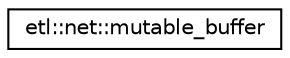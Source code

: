 digraph "Graphical Class Hierarchy"
{
  edge [fontname="Helvetica",fontsize="10",labelfontname="Helvetica",labelfontsize="10"];
  node [fontname="Helvetica",fontsize="10",shape=record];
  rankdir="LR";
  Node0 [label="etl::net::mutable_buffer",height=0.2,width=0.4,color="black", fillcolor="white", style="filled",URL="$classetl_1_1net_1_1mutable__buffer.html"];
}
